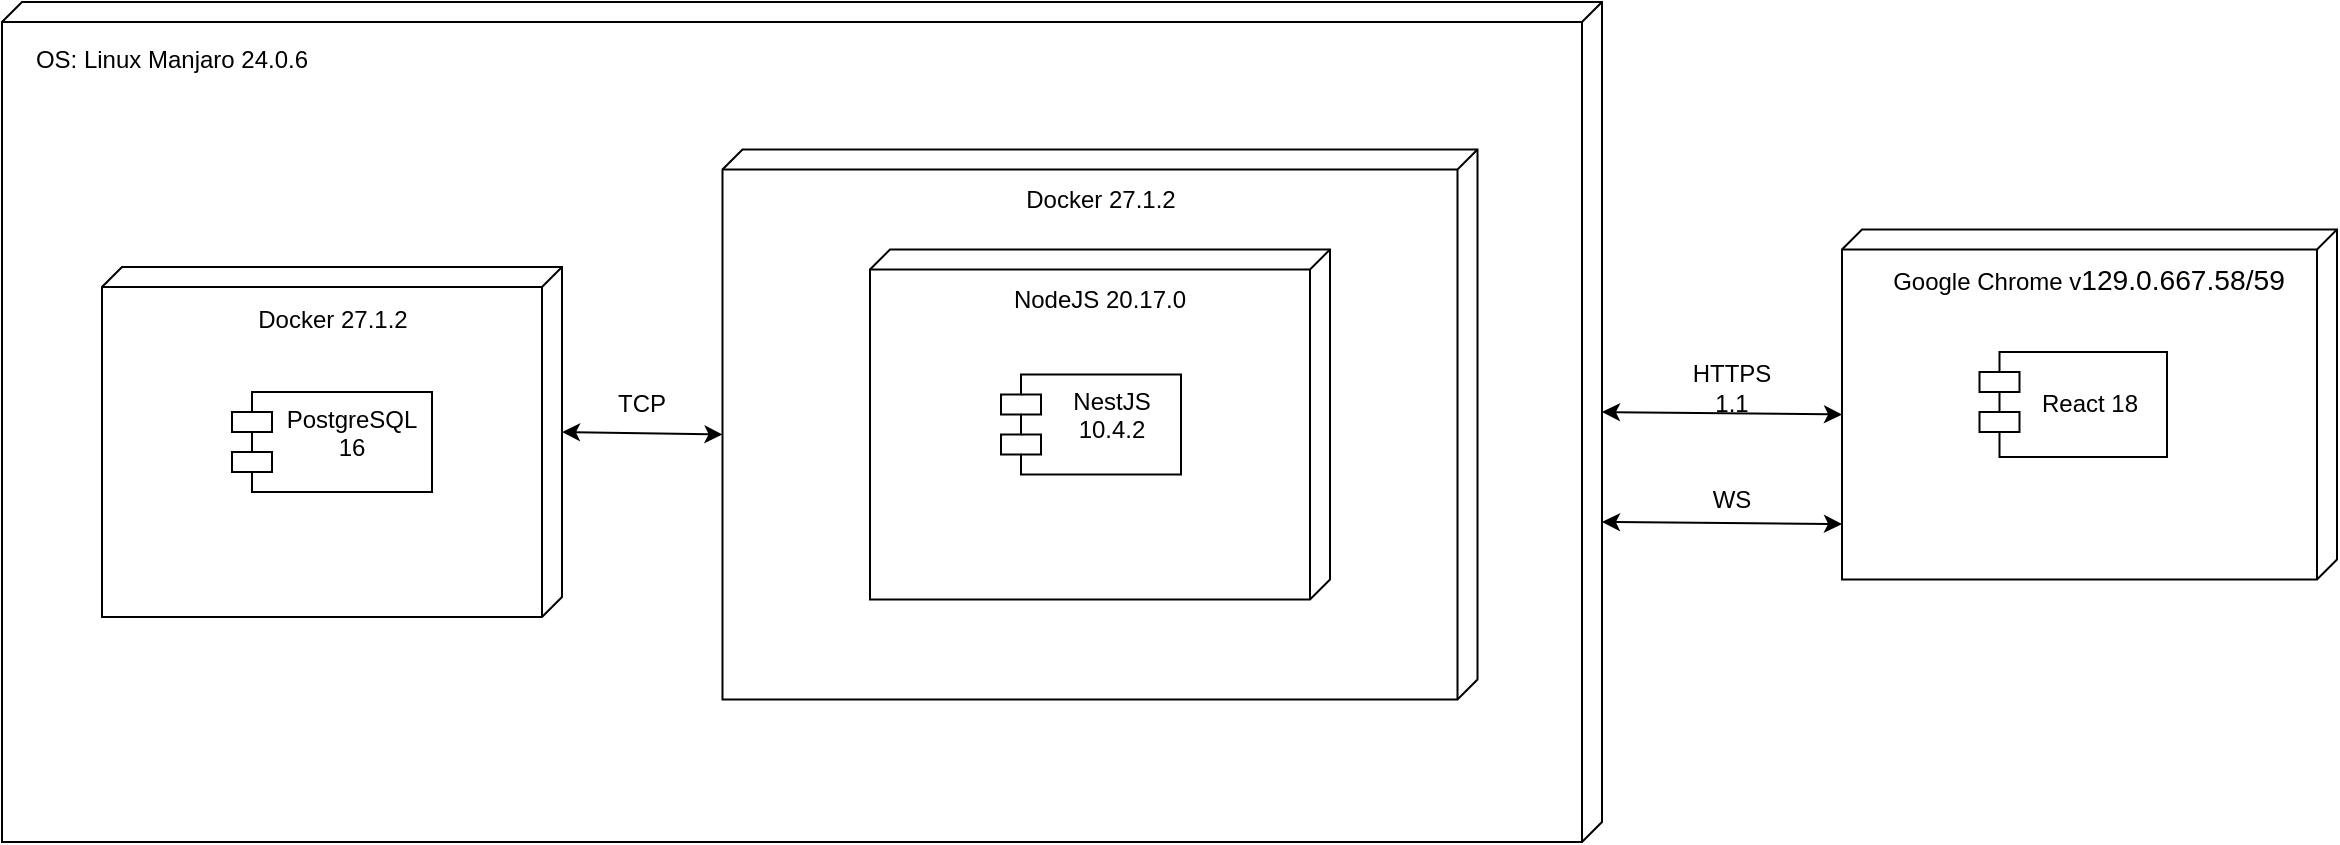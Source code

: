 <mxfile version="24.7.16">
  <diagram name="Page-1" id="-ow4DpQ6KdscyZ0m3crN">
    <mxGraphModel dx="1995" dy="261" grid="0" gridSize="10" guides="1" tooltips="1" connect="1" arrows="1" fold="1" page="0" pageScale="1" pageWidth="850" pageHeight="1100" math="0" shadow="0">
      <root>
        <mxCell id="0" />
        <mxCell id="1" parent="0" />
        <mxCell id="XDxszvzHtKACkraOh9BI-15" value="" style="verticalAlign=top;align=center;spacingTop=8;spacingLeft=2;spacingRight=12;shape=cube;size=10;direction=south;fontStyle=4;html=1;whiteSpace=wrap;" vertex="1" parent="1">
          <mxGeometry x="-440" y="520" width="800" height="420" as="geometry" />
        </mxCell>
        <mxCell id="XDxszvzHtKACkraOh9BI-12" value="" style="verticalAlign=top;align=center;spacingTop=8;spacingLeft=2;spacingRight=12;shape=cube;size=10;direction=south;fontStyle=4;html=1;whiteSpace=wrap;" vertex="1" parent="1">
          <mxGeometry x="480" y="633.75" width="247.5" height="175" as="geometry" />
        </mxCell>
        <mxCell id="XDxszvzHtKACkraOh9BI-10" value="" style="verticalAlign=top;align=center;spacingTop=8;spacingLeft=2;spacingRight=12;shape=cube;size=10;direction=south;fontStyle=4;html=1;whiteSpace=wrap;" vertex="1" parent="1">
          <mxGeometry x="-79.75" y="593.75" width="377.5" height="275" as="geometry" />
        </mxCell>
        <mxCell id="XDxszvzHtKACkraOh9BI-1" value="" style="verticalAlign=top;align=center;spacingTop=8;spacingLeft=2;spacingRight=12;shape=cube;size=10;direction=south;fontStyle=4;html=1;whiteSpace=wrap;" vertex="1" parent="1">
          <mxGeometry x="-390" y="652.5" width="230" height="175" as="geometry" />
        </mxCell>
        <mxCell id="cZodlmNFA3RMR0EMtWzO-14" value="" style="shape=module;align=left;spacingLeft=20;align=center;verticalAlign=top;whiteSpace=wrap;html=1;" parent="1" vertex="1">
          <mxGeometry x="548.75" y="695" width="93.75" height="52.5" as="geometry" />
        </mxCell>
        <mxCell id="XDxszvzHtKACkraOh9BI-3" value="PostgreSQL 16" style="shape=module;align=left;spacingLeft=20;align=center;verticalAlign=top;whiteSpace=wrap;html=1;" vertex="1" parent="1">
          <mxGeometry x="-325" y="715" width="100" height="50" as="geometry" />
        </mxCell>
        <mxCell id="XDxszvzHtKACkraOh9BI-4" value="Docker 27.1.2" style="text;html=1;align=center;verticalAlign=middle;whiteSpace=wrap;rounded=0;" vertex="1" parent="1">
          <mxGeometry x="-315.5" y="663.75" width="81" height="30" as="geometry" />
        </mxCell>
        <mxCell id="XDxszvzHtKACkraOh9BI-7" value="" style="verticalAlign=top;align=center;spacingTop=8;spacingLeft=2;spacingRight=12;shape=cube;size=10;direction=south;fontStyle=4;html=1;whiteSpace=wrap;" vertex="1" parent="1">
          <mxGeometry x="-6" y="643.75" width="230" height="175" as="geometry" />
        </mxCell>
        <mxCell id="XDxszvzHtKACkraOh9BI-8" value="NestJS 10.4.2" style="shape=module;align=left;spacingLeft=20;align=center;verticalAlign=top;whiteSpace=wrap;html=1;" vertex="1" parent="1">
          <mxGeometry x="59.5" y="706.25" width="90" height="50" as="geometry" />
        </mxCell>
        <mxCell id="XDxszvzHtKACkraOh9BI-9" value="Docker 27.1.2" style="text;html=1;align=center;verticalAlign=middle;whiteSpace=wrap;rounded=0;" vertex="1" parent="1">
          <mxGeometry x="68.5" y="603.75" width="81" height="30" as="geometry" />
        </mxCell>
        <mxCell id="XDxszvzHtKACkraOh9BI-11" value="NodeJS 20.17.0" style="text;html=1;align=center;verticalAlign=middle;whiteSpace=wrap;rounded=0;" vertex="1" parent="1">
          <mxGeometry x="63.25" y="653.75" width="91.5" height="30" as="geometry" />
        </mxCell>
        <mxCell id="XDxszvzHtKACkraOh9BI-13" value="&lt;div&gt;Google Chrome v&lt;span style=&quot;font-family: sans-serif; font-size: 14.08px; text-align: left; background-color: rgb(255, 255, 255);&quot;&gt;129.0.667.58/59&lt;/span&gt;&lt;/div&gt;" style="text;html=1;align=center;verticalAlign=middle;whiteSpace=wrap;rounded=0;" vertex="1" parent="1">
          <mxGeometry x="496.44" y="643.75" width="214.62" height="30" as="geometry" />
        </mxCell>
        <mxCell id="XDxszvzHtKACkraOh9BI-14" value="&lt;div&gt;React 18&lt;/div&gt;" style="text;html=1;align=center;verticalAlign=middle;whiteSpace=wrap;rounded=0;" vertex="1" parent="1">
          <mxGeometry x="568.75" y="706.25" width="70" height="30" as="geometry" />
        </mxCell>
        <mxCell id="XDxszvzHtKACkraOh9BI-16" value="OS: Linux Manjaro 24.0.6" style="text;html=1;align=center;verticalAlign=middle;whiteSpace=wrap;rounded=0;" vertex="1" parent="1">
          <mxGeometry x="-430" y="533.75" width="150" height="30" as="geometry" />
        </mxCell>
        <mxCell id="XDxszvzHtKACkraOh9BI-17" value="" style="endArrow=classic;startArrow=classic;html=1;rounded=0;exitX=0;exitY=0;exitDx=82.5;exitDy=0;exitPerimeter=0;entryX=0;entryY=0;entryDx=142.5;entryDy=377.5;entryPerimeter=0;" edge="1" parent="1" source="XDxszvzHtKACkraOh9BI-1" target="XDxszvzHtKACkraOh9BI-10">
          <mxGeometry width="50" height="50" relative="1" as="geometry">
            <mxPoint x="20" y="793.75" as="sourcePoint" />
            <mxPoint x="70" y="743.75" as="targetPoint" />
          </mxGeometry>
        </mxCell>
        <mxCell id="XDxszvzHtKACkraOh9BI-18" value="TCP" style="text;html=1;align=center;verticalAlign=middle;whiteSpace=wrap;rounded=0;" vertex="1" parent="1">
          <mxGeometry x="-150" y="706.25" width="60" height="30" as="geometry" />
        </mxCell>
        <mxCell id="XDxszvzHtKACkraOh9BI-19" value="" style="endArrow=classic;startArrow=classic;html=1;rounded=0;exitX=0;exitY=0;exitDx=205;exitDy=0;exitPerimeter=0;entryX=0;entryY=0;entryDx=92.5;entryDy=247.5;entryPerimeter=0;" edge="1" parent="1" source="XDxszvzHtKACkraOh9BI-15" target="XDxszvzHtKACkraOh9BI-12">
          <mxGeometry width="50" height="50" relative="1" as="geometry">
            <mxPoint x="-150" y="731" as="sourcePoint" />
            <mxPoint x="-70" y="733" as="targetPoint" />
          </mxGeometry>
        </mxCell>
        <mxCell id="XDxszvzHtKACkraOh9BI-20" value="HTTPS 1.1" style="text;html=1;align=center;verticalAlign=middle;whiteSpace=wrap;rounded=0;" vertex="1" parent="1">
          <mxGeometry x="395" y="700" width="60" height="25" as="geometry" />
        </mxCell>
        <mxCell id="XDxszvzHtKACkraOh9BI-21" value="" style="endArrow=classic;startArrow=classic;html=1;rounded=0;exitX=0;exitY=0;exitDx=205;exitDy=0;exitPerimeter=0;entryX=0;entryY=0;entryDx=92.5;entryDy=247.5;entryPerimeter=0;" edge="1" parent="1">
          <mxGeometry width="50" height="50" relative="1" as="geometry">
            <mxPoint x="360" y="780" as="sourcePoint" />
            <mxPoint x="480" y="781" as="targetPoint" />
          </mxGeometry>
        </mxCell>
        <mxCell id="XDxszvzHtKACkraOh9BI-22" value="WS" style="text;html=1;align=center;verticalAlign=middle;whiteSpace=wrap;rounded=0;" vertex="1" parent="1">
          <mxGeometry x="395" y="756.25" width="60" height="26.25" as="geometry" />
        </mxCell>
      </root>
    </mxGraphModel>
  </diagram>
</mxfile>
